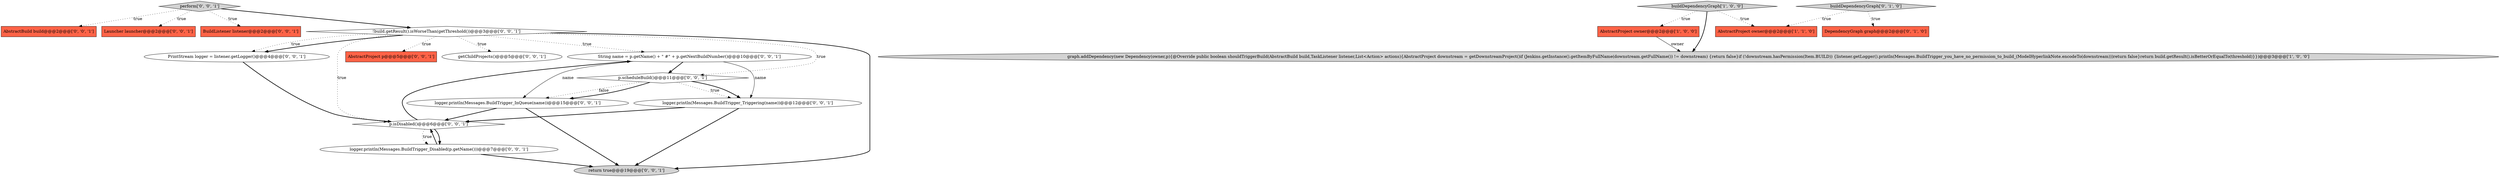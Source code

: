 digraph {
17 [style = filled, label = "String name = p.getName() + \" #\" + p.getNextBuildNumber()@@@10@@@['0', '0', '1']", fillcolor = white, shape = ellipse image = "AAA0AAABBB3BBB"];
3 [style = filled, label = "AbstractProject owner@@@2@@@['1', '1', '0']", fillcolor = tomato, shape = box image = "AAA0AAABBB1BBB"];
18 [style = filled, label = "PrintStream logger = listener.getLogger()@@@4@@@['0', '0', '1']", fillcolor = white, shape = ellipse image = "AAA0AAABBB3BBB"];
11 [style = filled, label = "logger.println(Messages.BuildTrigger_InQueue(name))@@@15@@@['0', '0', '1']", fillcolor = white, shape = ellipse image = "AAA0AAABBB3BBB"];
6 [style = filled, label = "logger.println(Messages.BuildTrigger_Disabled(p.getName()))@@@7@@@['0', '0', '1']", fillcolor = white, shape = ellipse image = "AAA0AAABBB3BBB"];
16 [style = filled, label = "AbstractBuild build@@@2@@@['0', '0', '1']", fillcolor = tomato, shape = box image = "AAA0AAABBB3BBB"];
0 [style = filled, label = "graph.addDependency(new Dependency(owner,p){@Override public boolean shouldTriggerBuild(AbstractBuild build,TaskListener listener,List<Action> actions){AbstractProject downstream = getDownstreamProject()if (Jenkins.getInstance().getItemByFullName(downstream.getFullName()) != downstream) {return false}if (!downstream.hasPermission(Item.BUILD)) {listener.getLogger().println(Messages.BuildTrigger_you_have_no_permission_to_build_(ModelHyperlinkNote.encodeTo(downstream)))return false}return build.getResult().isBetterOrEqualTo(threshold)}})@@@3@@@['1', '0', '0']", fillcolor = lightgray, shape = ellipse image = "AAA0AAABBB1BBB"];
14 [style = filled, label = "AbstractProject p@@@5@@@['0', '0', '1']", fillcolor = tomato, shape = box image = "AAA0AAABBB3BBB"];
2 [style = filled, label = "buildDependencyGraph['1', '0', '0']", fillcolor = lightgray, shape = diamond image = "AAA0AAABBB1BBB"];
9 [style = filled, label = "getChildProjects()@@@5@@@['0', '0', '1']", fillcolor = white, shape = ellipse image = "AAA0AAABBB3BBB"];
20 [style = filled, label = "Launcher launcher@@@2@@@['0', '0', '1']", fillcolor = tomato, shape = box image = "AAA0AAABBB3BBB"];
8 [style = filled, label = "perform['0', '0', '1']", fillcolor = lightgray, shape = diamond image = "AAA0AAABBB3BBB"];
4 [style = filled, label = "DependencyGraph graph@@@2@@@['0', '1', '0']", fillcolor = tomato, shape = box image = "AAA0AAABBB2BBB"];
1 [style = filled, label = "AbstractProject owner@@@2@@@['1', '0', '0']", fillcolor = tomato, shape = box image = "AAA0AAABBB1BBB"];
19 [style = filled, label = "p.isDisabled()@@@6@@@['0', '0', '1']", fillcolor = white, shape = diamond image = "AAA0AAABBB3BBB"];
7 [style = filled, label = "BuildListener listener@@@2@@@['0', '0', '1']", fillcolor = tomato, shape = box image = "AAA0AAABBB3BBB"];
15 [style = filled, label = "!build.getResult().isWorseThan(getThreshold())@@@3@@@['0', '0', '1']", fillcolor = white, shape = diamond image = "AAA0AAABBB3BBB"];
10 [style = filled, label = "logger.println(Messages.BuildTrigger_Triggering(name))@@@12@@@['0', '0', '1']", fillcolor = white, shape = ellipse image = "AAA0AAABBB3BBB"];
13 [style = filled, label = "return true@@@19@@@['0', '0', '1']", fillcolor = lightgray, shape = ellipse image = "AAA0AAABBB3BBB"];
12 [style = filled, label = "p.scheduleBuild()@@@11@@@['0', '0', '1']", fillcolor = white, shape = diamond image = "AAA0AAABBB3BBB"];
5 [style = filled, label = "buildDependencyGraph['0', '1', '0']", fillcolor = lightgray, shape = diamond image = "AAA0AAABBB2BBB"];
12->10 [style = dotted, label="true"];
15->17 [style = dotted, label="true"];
17->11 [style = solid, label="name"];
15->19 [style = dotted, label="true"];
2->3 [style = dotted, label="true"];
19->6 [style = bold, label=""];
8->16 [style = dotted, label="true"];
15->18 [style = bold, label=""];
1->0 [style = solid, label="owner"];
5->3 [style = dotted, label="true"];
15->18 [style = dotted, label="true"];
5->4 [style = dotted, label="true"];
6->13 [style = bold, label=""];
17->12 [style = bold, label=""];
12->11 [style = dotted, label="false"];
6->19 [style = bold, label=""];
8->20 [style = dotted, label="true"];
8->7 [style = dotted, label="true"];
10->19 [style = bold, label=""];
2->1 [style = dotted, label="true"];
12->10 [style = bold, label=""];
17->10 [style = solid, label="name"];
10->13 [style = bold, label=""];
18->19 [style = bold, label=""];
19->17 [style = bold, label=""];
11->19 [style = bold, label=""];
11->13 [style = bold, label=""];
15->13 [style = bold, label=""];
12->11 [style = bold, label=""];
2->0 [style = bold, label=""];
15->9 [style = dotted, label="true"];
15->14 [style = dotted, label="true"];
19->6 [style = dotted, label="true"];
8->15 [style = bold, label=""];
15->12 [style = dotted, label="true"];
}
